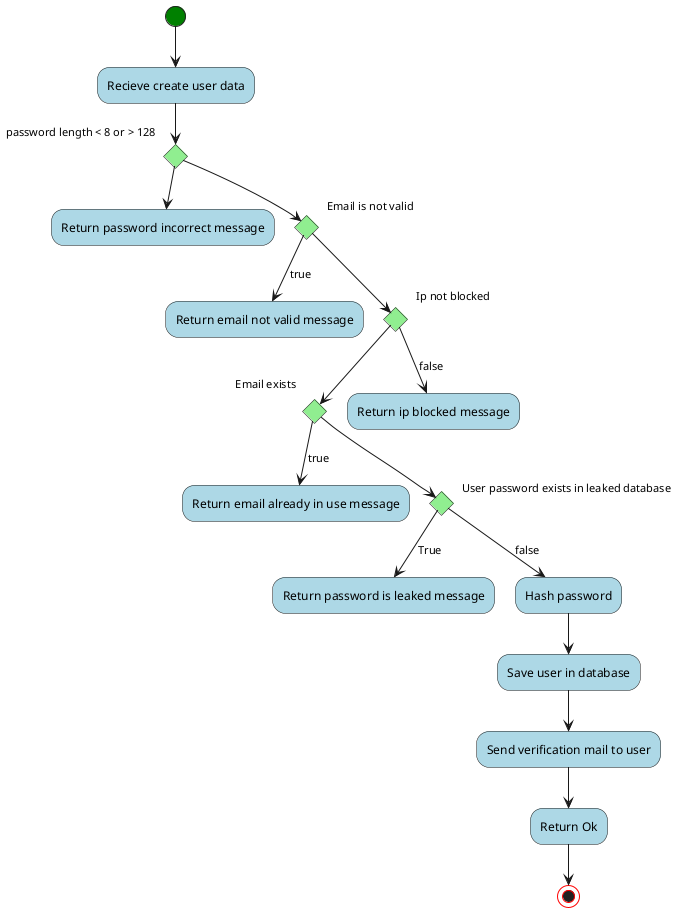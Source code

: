@startuml Create User Flowchart

skinparam activity {
    BackgroundColor lightblue
    
    StartColor green
    EndColor red
    
    diamondBackgroundColor lightgreen
}


(*) --> "Recieve create user data"
if "password length < 8 or > 128" then
  --> "Return password incorrect message"
else
if "Email is not valid" then
	-->[true] "Return email not valid message"
else
	if "Ip not blocked " then
		if "Email exists" then
			-->[true] "Return email already in use message"
		else
			if "User password exists in leaked database" then
				-->[True]"Return password is leaked message"
			else
				-->[false] "Hash password"
				--> "Save user in database"
				--> "Send verification mail to user"
				--> "Return Ok"
				--> (*)
			end if
		end if
	else
	-->[false] "Return ip blocked message"
end if

@enduml
